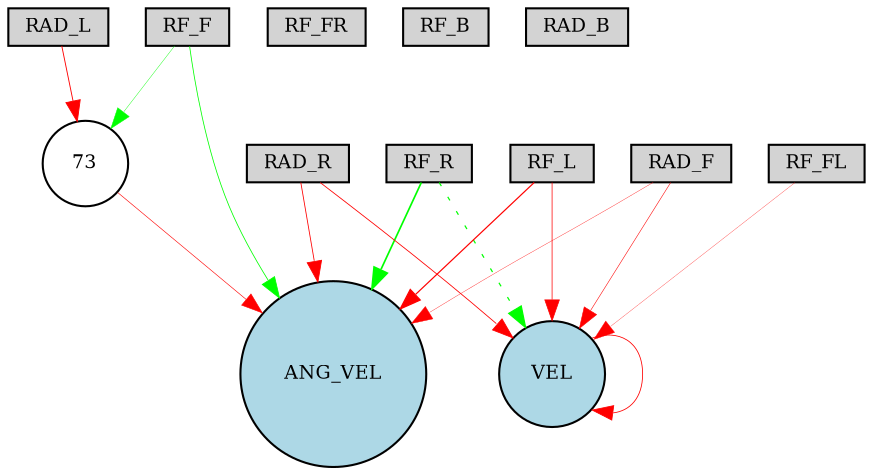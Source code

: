 digraph {
	node [fontsize=9 height=0.2 shape=circle width=0.2]
	RF_R [fillcolor=lightgray shape=box style=filled]
	RF_FR [fillcolor=lightgray shape=box style=filled]
	RF_F [fillcolor=lightgray shape=box style=filled]
	RF_FL [fillcolor=lightgray shape=box style=filled]
	RF_L [fillcolor=lightgray shape=box style=filled]
	RF_B [fillcolor=lightgray shape=box style=filled]
	RAD_F [fillcolor=lightgray shape=box style=filled]
	RAD_L [fillcolor=lightgray shape=box style=filled]
	RAD_B [fillcolor=lightgray shape=box style=filled]
	RAD_R [fillcolor=lightgray shape=box style=filled]
	ANG_VEL [fillcolor=lightblue style=filled]
	VEL [fillcolor=lightblue style=filled]
	73 [fillcolor=white style=filled]
	RF_F -> ANG_VEL [color=green penwidth=0.38187590621428547 style=solid]
	RAD_R -> VEL [color=red penwidth=0.39695046669908685 style=solid]
	VEL -> VEL [color=red penwidth=0.38911711800638216 style=solid]
	RAD_R -> ANG_VEL [color=red penwidth=0.39679489863680506 style=solid]
	RF_FL -> VEL [color=red penwidth=0.13760965060954303 style=solid]
	73 -> ANG_VEL [color=red penwidth=0.28996476808193183 style=solid]
	RF_L -> ANG_VEL [color=red penwidth=0.5792781780324625 style=solid]
	RAD_F -> ANG_VEL [color=red penwidth=0.1678547022580928 style=solid]
	RF_R -> VEL [color=green penwidth=0.5916575459358138 style=dotted]
	RF_L -> VEL [color=red penwidth=0.3513171054738683 style=solid]
	RAD_L -> 73 [color=red penwidth=0.43277051101392283 style=solid]
	RF_R -> ANG_VEL [color=green penwidth=0.8118383244699726 style=solid]
	RAD_F -> VEL [color=red penwidth=0.2638035407903714 style=solid]
	RF_F -> 73 [color=green penwidth=0.19640114503315353 style=solid]
}
